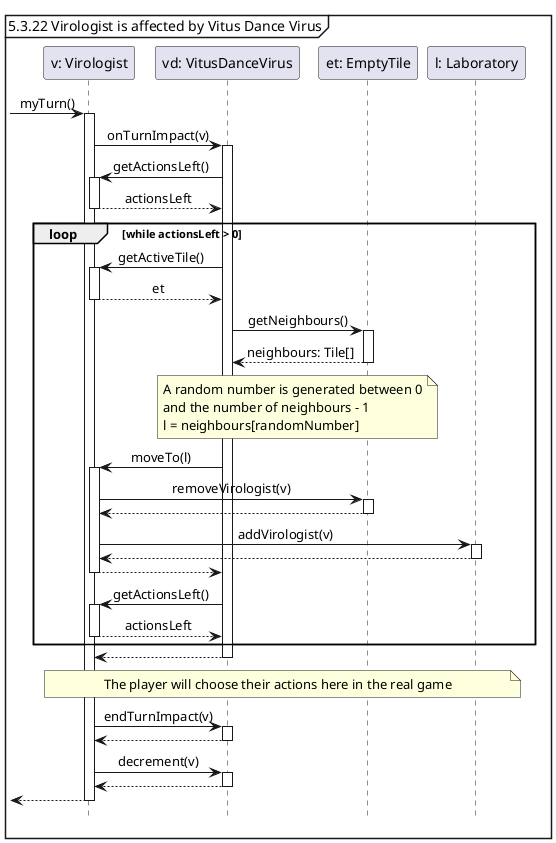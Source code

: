 @startuml
'https://plantuml.com/sequence-diagram
hide footbox
skinparam sequenceMessageAlign center

mainframe 5.3.22 Virologist is affected by Vitus Dance Virus

participant "v: Virologist" as v
participant "vd: VitusDanceVirus" as vd
participant "et: EmptyTile" as et
participant "l: Laboratory" as l

-> v ++: myTurn()
    v -> vd ++: onTurnImpact(v)
        vd -> v ++: getActionsLeft()
        return actionsLeft
        loop while actionsLeft > 0
            vd -> v ++: getActiveTile()
            return et
            vd -> et ++: getNeighbours()
            return neighbours: Tile[]
            note over vd, et
             A random number is generated between 0
             and the number of neighbours - 1
             l = neighbours[randomNumber]
            end note
            vd -> v ++: moveTo(l)
                v -> et ++ : removeVirologist(v)
                return
                v -> l ++ : addVirologist(v)
                return
            return
            vd -> v ++: getActionsLeft()
            return actionsLeft
        end
    return
    note across : The player will choose their actions here in the real game

    v -> vd ++ : endTurnImpact(v)
    return
    v -> vd ++ : decrement(v)
    return
return
@enduml